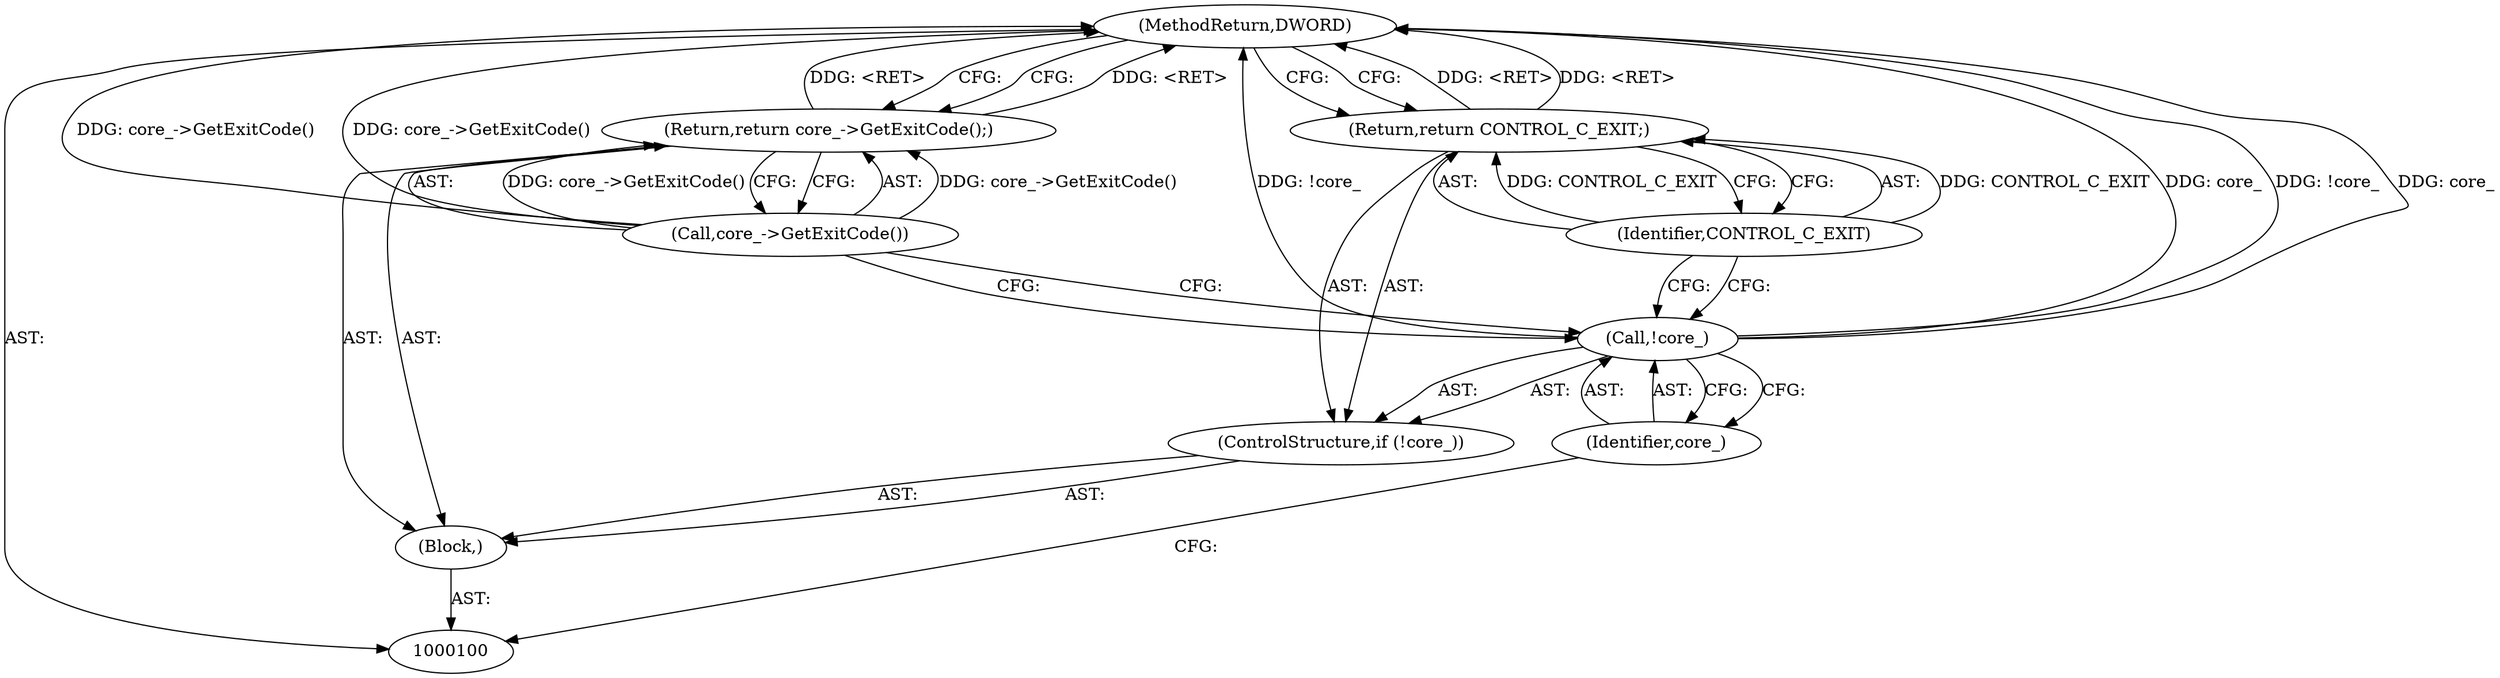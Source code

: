 digraph "1_Chrome_b15c87071f906301bccc824ce013966ca93998c7_16" {
"1000109" [label="(MethodReturn,DWORD)"];
"1000101" [label="(Block,)"];
"1000102" [label="(ControlStructure,if (!core_))"];
"1000103" [label="(Call,!core_)"];
"1000104" [label="(Identifier,core_)"];
"1000106" [label="(Identifier,CONTROL_C_EXIT)"];
"1000105" [label="(Return,return CONTROL_C_EXIT;)"];
"1000107" [label="(Return,return core_->GetExitCode();)"];
"1000108" [label="(Call,core_->GetExitCode())"];
"1000109" -> "1000100"  [label="AST: "];
"1000109" -> "1000105"  [label="CFG: "];
"1000109" -> "1000107"  [label="CFG: "];
"1000103" -> "1000109"  [label="DDG: !core_"];
"1000103" -> "1000109"  [label="DDG: core_"];
"1000108" -> "1000109"  [label="DDG: core_->GetExitCode()"];
"1000105" -> "1000109"  [label="DDG: <RET>"];
"1000107" -> "1000109"  [label="DDG: <RET>"];
"1000101" -> "1000100"  [label="AST: "];
"1000102" -> "1000101"  [label="AST: "];
"1000107" -> "1000101"  [label="AST: "];
"1000102" -> "1000101"  [label="AST: "];
"1000103" -> "1000102"  [label="AST: "];
"1000105" -> "1000102"  [label="AST: "];
"1000103" -> "1000102"  [label="AST: "];
"1000103" -> "1000104"  [label="CFG: "];
"1000104" -> "1000103"  [label="AST: "];
"1000106" -> "1000103"  [label="CFG: "];
"1000108" -> "1000103"  [label="CFG: "];
"1000103" -> "1000109"  [label="DDG: !core_"];
"1000103" -> "1000109"  [label="DDG: core_"];
"1000104" -> "1000103"  [label="AST: "];
"1000104" -> "1000100"  [label="CFG: "];
"1000103" -> "1000104"  [label="CFG: "];
"1000106" -> "1000105"  [label="AST: "];
"1000106" -> "1000103"  [label="CFG: "];
"1000105" -> "1000106"  [label="CFG: "];
"1000106" -> "1000105"  [label="DDG: CONTROL_C_EXIT"];
"1000105" -> "1000102"  [label="AST: "];
"1000105" -> "1000106"  [label="CFG: "];
"1000106" -> "1000105"  [label="AST: "];
"1000109" -> "1000105"  [label="CFG: "];
"1000105" -> "1000109"  [label="DDG: <RET>"];
"1000106" -> "1000105"  [label="DDG: CONTROL_C_EXIT"];
"1000107" -> "1000101"  [label="AST: "];
"1000107" -> "1000108"  [label="CFG: "];
"1000108" -> "1000107"  [label="AST: "];
"1000109" -> "1000107"  [label="CFG: "];
"1000107" -> "1000109"  [label="DDG: <RET>"];
"1000108" -> "1000107"  [label="DDG: core_->GetExitCode()"];
"1000108" -> "1000107"  [label="AST: "];
"1000108" -> "1000103"  [label="CFG: "];
"1000107" -> "1000108"  [label="CFG: "];
"1000108" -> "1000109"  [label="DDG: core_->GetExitCode()"];
"1000108" -> "1000107"  [label="DDG: core_->GetExitCode()"];
}
